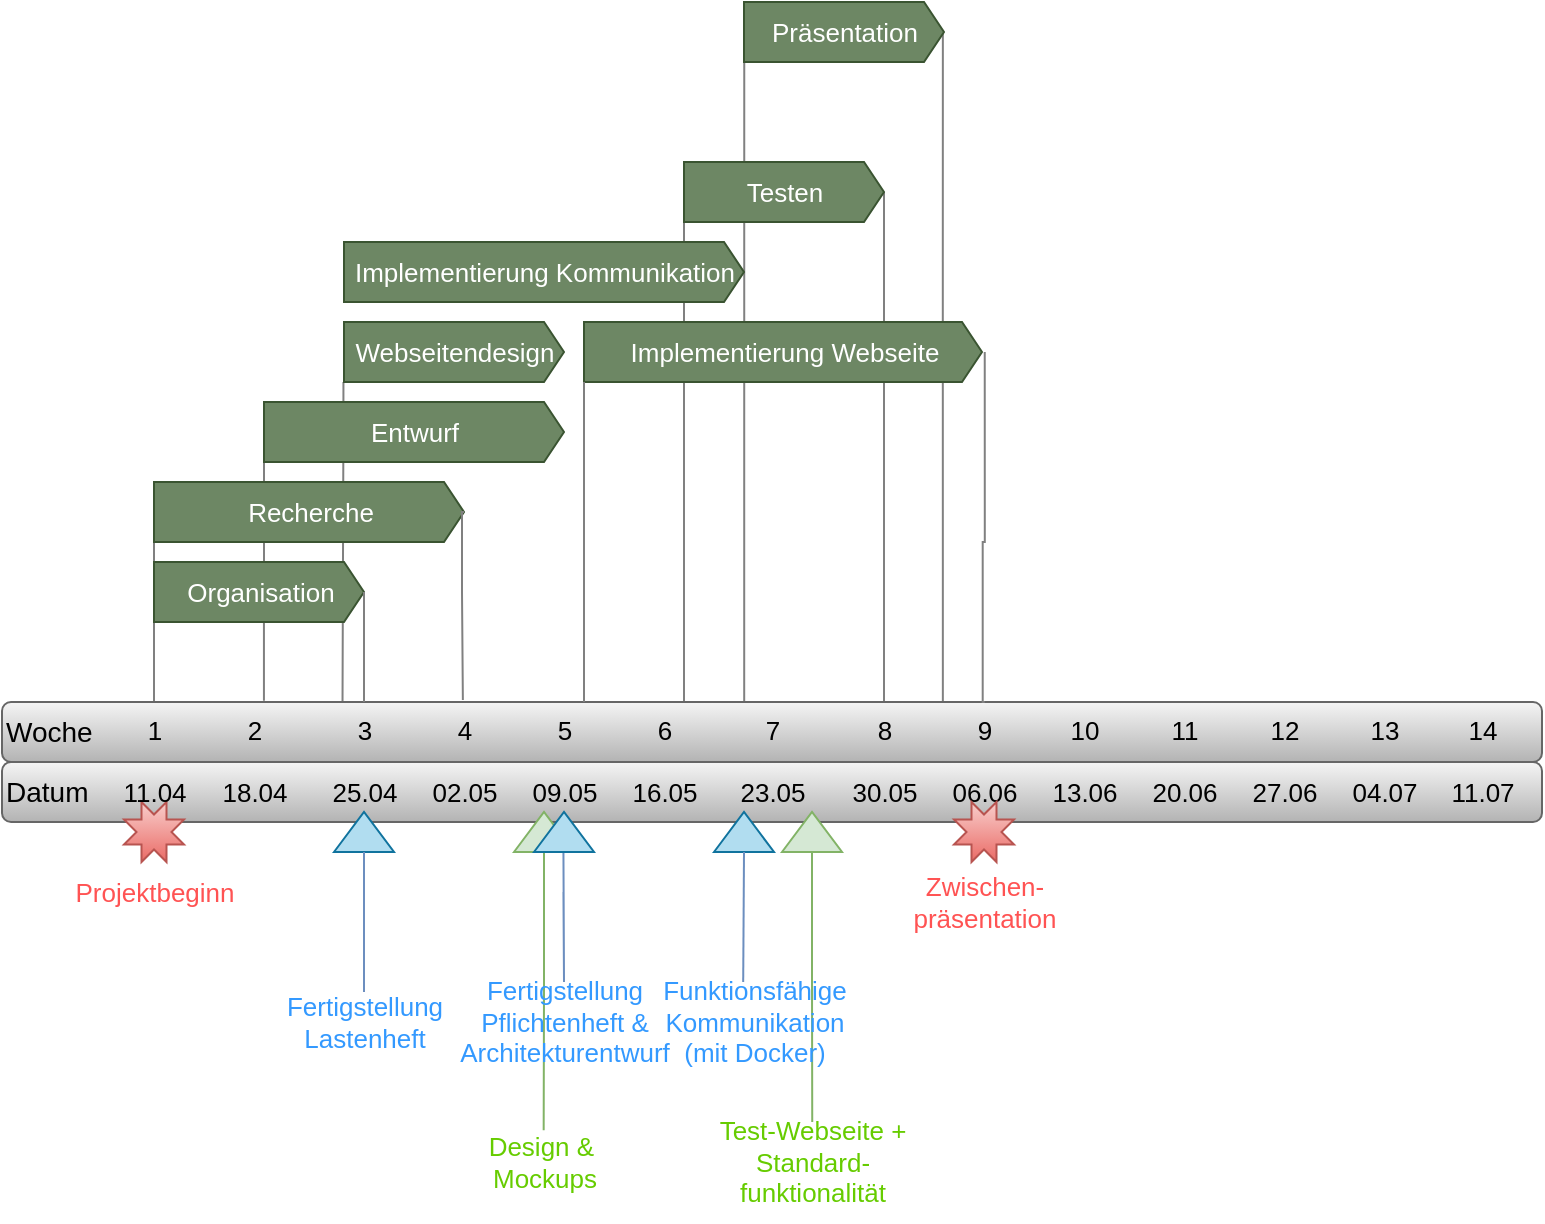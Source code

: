 <mxfile version="24.4.8" type="device">
  <diagram name="Seite-1" id="z0DCrYU8apStYery9Ikm">
    <mxGraphModel dx="993" dy="493" grid="1" gridSize="10" guides="1" tooltips="1" connect="1" arrows="1" fold="1" page="1" pageScale="1" pageWidth="827" pageHeight="1169" math="0" shadow="0">
      <root>
        <mxCell id="0" />
        <mxCell id="1" parent="0" />
        <mxCell id="UueAJWfQZIYLhgzw-uvl-111" style="edgeStyle=orthogonalEdgeStyle;rounded=0;orthogonalLoop=1;jettySize=auto;html=1;exitX=0;exitY=0.5;exitDx=0;exitDy=0;entryX=0.498;entryY=0.104;entryDx=0;entryDy=0;entryPerimeter=0;endArrow=none;endFill=0;fillColor=#d5e8d4;strokeColor=#82b366;fontSize=13;" edge="1" parent="1" source="UueAJWfQZIYLhgzw-uvl-174" target="UueAJWfQZIYLhgzw-uvl-178">
          <mxGeometry relative="1" as="geometry" />
        </mxCell>
        <mxCell id="UueAJWfQZIYLhgzw-uvl-112" style="edgeStyle=orthogonalEdgeStyle;rounded=0;orthogonalLoop=1;jettySize=auto;html=1;exitX=0;exitY=0.5;exitDx=0;exitDy=0;entryX=0.501;entryY=0.167;entryDx=0;entryDy=0;entryPerimeter=0;endArrow=none;endFill=0;fillColor=#d5e8d4;strokeColor=#82b366;fontSize=13;" edge="1" parent="1" source="UueAJWfQZIYLhgzw-uvl-173" target="UueAJWfQZIYLhgzw-uvl-175">
          <mxGeometry relative="1" as="geometry" />
        </mxCell>
        <mxCell id="UueAJWfQZIYLhgzw-uvl-113" style="edgeStyle=orthogonalEdgeStyle;rounded=0;orthogonalLoop=1;jettySize=auto;html=1;entryX=0.583;entryY=-0.011;entryDx=0;entryDy=0;entryPerimeter=0;startArrow=none;startFill=0;endArrow=none;endFill=0;strokeColor=#808080;exitX=0;exitY=0;exitDx=0;exitDy=30;exitPerimeter=0;" edge="1" parent="1" source="UueAJWfQZIYLhgzw-uvl-149">
          <mxGeometry relative="1" as="geometry">
            <mxPoint x="521" y="940" as="sourcePoint" />
            <mxPoint x="520.71" y="1070" as="targetPoint" />
            <Array as="points">
              <mxPoint x="581" y="1070" />
            </Array>
          </mxGeometry>
        </mxCell>
        <mxCell id="UueAJWfQZIYLhgzw-uvl-114" style="edgeStyle=orthogonalEdgeStyle;rounded=0;orthogonalLoop=1;jettySize=auto;html=1;entryX=0.583;entryY=-0.011;entryDx=0;entryDy=0;entryPerimeter=0;startArrow=none;startFill=0;endArrow=none;endFill=0;strokeColor=#808080;exitX=1;exitY=0.5;exitDx=0;exitDy=0;exitPerimeter=0;" edge="1" parent="1" source="UueAJWfQZIYLhgzw-uvl-149">
          <mxGeometry relative="1" as="geometry">
            <mxPoint x="681" y="830" as="sourcePoint" />
            <mxPoint x="681" y="1070" as="targetPoint" />
            <Array as="points">
              <mxPoint x="681" y="880" />
              <mxPoint x="681" y="880" />
            </Array>
          </mxGeometry>
        </mxCell>
        <mxCell id="UueAJWfQZIYLhgzw-uvl-118" style="edgeStyle=orthogonalEdgeStyle;rounded=0;orthogonalLoop=1;jettySize=auto;html=1;entryX=0.583;entryY=-0.011;entryDx=0;entryDy=0;entryPerimeter=0;startArrow=none;startFill=0;endArrow=none;endFill=0;strokeColor=#808080;exitX=1;exitY=0.5;exitDx=0;exitDy=0;exitPerimeter=0;" edge="1" parent="1">
          <mxGeometry relative="1" as="geometry">
            <mxPoint x="710.43" y="735" as="sourcePoint" />
            <mxPoint x="710.43" y="1070" as="targetPoint" />
            <Array as="points">
              <mxPoint x="710.43" y="850" />
              <mxPoint x="710.43" y="850" />
            </Array>
          </mxGeometry>
        </mxCell>
        <mxCell id="UueAJWfQZIYLhgzw-uvl-119" style="edgeStyle=orthogonalEdgeStyle;rounded=0;orthogonalLoop=1;jettySize=auto;html=1;entryX=0.993;entryY=0.017;entryDx=0;entryDy=0;entryPerimeter=0;startArrow=none;startFill=0;endArrow=none;endFill=0;strokeColor=#808080;exitX=0;exitY=0;exitDx=0;exitDy=30;exitPerimeter=0;" edge="1" parent="1">
          <mxGeometry relative="1" as="geometry">
            <mxPoint x="611.13" y="750" as="sourcePoint" />
            <mxPoint x="610.71" y="1071.02" as="targetPoint" />
            <Array as="points">
              <mxPoint x="611.13" y="1070" />
            </Array>
          </mxGeometry>
        </mxCell>
        <mxCell id="UueAJWfQZIYLhgzw-uvl-120" style="edgeStyle=orthogonalEdgeStyle;rounded=0;orthogonalLoop=1;jettySize=auto;html=1;entryX=0.321;entryY=-0.002;entryDx=0;entryDy=0;entryPerimeter=0;startArrow=none;startFill=0;endArrow=none;endFill=0;strokeColor=#808080;exitX=1;exitY=0.5;exitDx=0;exitDy=0;exitPerimeter=0;" edge="1" parent="1" target="UueAJWfQZIYLhgzw-uvl-130">
          <mxGeometry relative="1" as="geometry">
            <mxPoint x="410.72" y="910" as="sourcePoint" />
            <mxPoint x="410.43" y="1045" as="targetPoint" />
            <Array as="points">
              <mxPoint x="411" y="936" />
            </Array>
          </mxGeometry>
        </mxCell>
        <mxCell id="UueAJWfQZIYLhgzw-uvl-121" style="edgeStyle=orthogonalEdgeStyle;rounded=0;orthogonalLoop=1;jettySize=auto;html=1;entryX=0.583;entryY=-0.011;entryDx=0;entryDy=0;entryPerimeter=0;startArrow=none;startFill=0;endArrow=none;endFill=0;exitX=0;exitY=0;exitDx=0;exitDy=30;exitPerimeter=0;strokeColor=#808080;" edge="1" parent="1" source="UueAJWfQZIYLhgzw-uvl-139">
          <mxGeometry relative="1" as="geometry">
            <mxPoint x="316" y="1014.97" as="sourcePoint" />
            <mxPoint x="316" y="1069.97" as="targetPoint" />
            <Array as="points" />
          </mxGeometry>
        </mxCell>
        <mxCell id="UueAJWfQZIYLhgzw-uvl-122" style="edgeStyle=orthogonalEdgeStyle;rounded=0;orthogonalLoop=1;jettySize=auto;html=1;exitX=0;exitY=0;exitDx=0;exitDy=30;exitPerimeter=0;entryX=0.583;entryY=-0.011;entryDx=0;entryDy=0;entryPerimeter=0;startArrow=none;startFill=0;endArrow=none;endFill=0;strokeColor=#808080;" edge="1" parent="1" source="UueAJWfQZIYLhgzw-uvl-141" target="UueAJWfQZIYLhgzw-uvl-129">
          <mxGeometry relative="1" as="geometry" />
        </mxCell>
        <mxCell id="UueAJWfQZIYLhgzw-uvl-123" value="&lt;div style=&quot;font-size: 13px;&quot; align=&quot;left&quot;&gt;&lt;font style=&quot;font-size: 14px;&quot;&gt;Woche&lt;/font&gt;&lt;/div&gt;" style="rounded=1;whiteSpace=wrap;html=1;align=left;strokeColor=#666666;fillColor=#f5f5f5;gradientColor=#b3b3b3;" vertex="1" parent="1">
          <mxGeometry x="240" y="1070" width="770" height="30" as="geometry" />
        </mxCell>
        <mxCell id="UueAJWfQZIYLhgzw-uvl-124" value="&lt;div style=&quot;font-size: 13px;&quot; align=&quot;left&quot;&gt;&lt;font style=&quot;font-size: 14px;&quot;&gt;Datum&lt;/font&gt;&lt;/div&gt;" style="rounded=1;whiteSpace=wrap;html=1;align=left;fillColor=#f5f5f5;strokeColor=#666666;gradientColor=#b3b3b3;" vertex="1" parent="1">
          <mxGeometry x="240" y="1100" width="770" height="30" as="geometry" />
        </mxCell>
        <mxCell id="UueAJWfQZIYLhgzw-uvl-125" value="" style="verticalLabelPosition=bottom;verticalAlign=top;html=1;shape=mxgraph.basic.8_point_star;fillColor=#f8cecc;gradientColor=#ea6b66;strokeColor=#b85450;" vertex="1" parent="1">
          <mxGeometry x="301" y="1120" width="30" height="30" as="geometry" />
        </mxCell>
        <mxCell id="UueAJWfQZIYLhgzw-uvl-127" value="&lt;div style=&quot;font-size: 13px;&quot;&gt;&lt;font style=&quot;font-size: 13px;&quot;&gt;1&lt;/font&gt;&lt;/div&gt;&lt;div style=&quot;font-size: 13px;&quot;&gt;&lt;font style=&quot;font-size: 13px;&quot;&gt;&lt;br&gt;&lt;/font&gt;&lt;/div&gt;&lt;div style=&quot;font-size: 13px;&quot;&gt;&lt;font style=&quot;font-size: 13px;&quot;&gt;11.04&lt;/font&gt;&lt;br&gt;&lt;/div&gt;" style="text;html=1;align=center;verticalAlign=middle;resizable=0;points=[];autosize=1;strokeColor=none;fillColor=none;" vertex="1" parent="1">
          <mxGeometry x="291" y="1070" width="50" height="60" as="geometry" />
        </mxCell>
        <mxCell id="UueAJWfQZIYLhgzw-uvl-128" value="&lt;font color=&quot;#ff5353&quot; style=&quot;font-size: 13px;&quot;&gt;Projektbeginn&lt;/font&gt;" style="text;html=1;align=center;verticalAlign=middle;resizable=0;points=[];autosize=1;strokeColor=none;fillColor=none;fontSize=13;" vertex="1" parent="1">
          <mxGeometry x="266" y="1150" width="100" height="30" as="geometry" />
        </mxCell>
        <mxCell id="UueAJWfQZIYLhgzw-uvl-129" value="&lt;div style=&quot;font-size: 13px;&quot;&gt;&lt;font style=&quot;font-size: 13px;&quot;&gt;2&lt;br&gt;&lt;/font&gt;&lt;/div&gt;&lt;div style=&quot;font-size: 13px;&quot;&gt;&lt;font style=&quot;font-size: 13px;&quot;&gt;&lt;br&gt;&lt;/font&gt;&lt;/div&gt;&lt;div style=&quot;font-size: 13px;&quot;&gt;&lt;font style=&quot;font-size: 13px;&quot;&gt;18.04&lt;/font&gt;&lt;br&gt;&lt;/div&gt;" style="text;html=1;align=center;verticalAlign=middle;resizable=0;points=[];autosize=1;strokeColor=none;fillColor=none;" vertex="1" parent="1">
          <mxGeometry x="336" y="1070" width="60" height="60" as="geometry" />
        </mxCell>
        <mxCell id="UueAJWfQZIYLhgzw-uvl-130" value="&lt;div style=&quot;font-size: 13px;&quot;&gt;&lt;font style=&quot;font-size: 13px;&quot;&gt;3&lt;/font&gt;&lt;/div&gt;&lt;div style=&quot;font-size: 13px;&quot;&gt;&lt;font style=&quot;font-size: 13px;&quot;&gt;&lt;br&gt;&lt;/font&gt;&lt;/div&gt;&lt;div style=&quot;font-size: 13px;&quot;&gt;&lt;font style=&quot;font-size: 13px;&quot;&gt;&lt;font style=&quot;font-size: 13px;&quot;&gt;25.04&lt;/font&gt;&lt;font style=&quot;font-size: 13px;&quot;&gt;&lt;br&gt;&lt;/font&gt;&lt;/font&gt;&lt;/div&gt;" style="text;html=1;align=center;verticalAlign=middle;resizable=0;points=[];autosize=1;strokeColor=none;fillColor=none;" vertex="1" parent="1">
          <mxGeometry x="391" y="1070" width="60" height="60" as="geometry" />
        </mxCell>
        <mxCell id="UueAJWfQZIYLhgzw-uvl-131" value="&lt;div style=&quot;font-size: 13px;&quot;&gt;&lt;font style=&quot;font-size: 13px;&quot;&gt;4&lt;/font&gt;&lt;/div&gt;&lt;div style=&quot;font-size: 13px;&quot;&gt;&lt;font style=&quot;font-size: 13px;&quot;&gt;&lt;br&gt;&lt;/font&gt;&lt;/div&gt;&lt;div style=&quot;font-size: 13px;&quot;&gt;&lt;font style=&quot;font-size: 13px;&quot;&gt;&lt;font style=&quot;font-size: 13px;&quot;&gt;02.05&lt;/font&gt;&lt;font style=&quot;font-size: 13px;&quot;&gt;&lt;br&gt;&lt;/font&gt;&lt;/font&gt;&lt;/div&gt;" style="text;html=1;align=center;verticalAlign=middle;resizable=0;points=[];autosize=1;strokeColor=none;fillColor=none;" vertex="1" parent="1">
          <mxGeometry x="441" y="1070" width="60" height="60" as="geometry" />
        </mxCell>
        <mxCell id="UueAJWfQZIYLhgzw-uvl-132" value="&lt;div style=&quot;font-size: 13px;&quot;&gt;&lt;font style=&quot;font-size: 13px;&quot;&gt;5&lt;/font&gt;&lt;/div&gt;&lt;div style=&quot;font-size: 13px;&quot;&gt;&lt;font style=&quot;font-size: 13px;&quot;&gt;&lt;br&gt;&lt;/font&gt;&lt;/div&gt;&lt;div style=&quot;font-size: 13px;&quot;&gt;&lt;font style=&quot;font-size: 13px;&quot;&gt;&lt;font style=&quot;font-size: 13px;&quot;&gt;09.05&lt;/font&gt;&lt;font style=&quot;font-size: 13px;&quot;&gt;&lt;br&gt;&lt;/font&gt;&lt;/font&gt;&lt;/div&gt;" style="text;html=1;align=center;verticalAlign=middle;resizable=0;points=[];autosize=1;strokeColor=none;fillColor=none;" vertex="1" parent="1">
          <mxGeometry x="491" y="1070" width="60" height="60" as="geometry" />
        </mxCell>
        <mxCell id="UueAJWfQZIYLhgzw-uvl-133" value="&lt;font style=&quot;font-size: 13px;&quot;&gt;6&lt;/font&gt;&lt;br&gt;&lt;div style=&quot;font-size: 13px;&quot;&gt;&lt;font style=&quot;font-size: 13px;&quot;&gt;&lt;br&gt;&lt;/font&gt;&lt;/div&gt;&lt;div style=&quot;font-size: 13px;&quot;&gt;&lt;font style=&quot;font-size: 13px;&quot;&gt;&lt;font style=&quot;font-size: 13px;&quot;&gt;16.05&lt;/font&gt;&lt;font style=&quot;font-size: 13px;&quot;&gt;&lt;br&gt;&lt;/font&gt;&lt;/font&gt;&lt;/div&gt;" style="text;html=1;align=center;verticalAlign=middle;resizable=0;points=[];autosize=1;strokeColor=none;fillColor=none;" vertex="1" parent="1">
          <mxGeometry x="541" y="1070" width="60" height="60" as="geometry" />
        </mxCell>
        <mxCell id="UueAJWfQZIYLhgzw-uvl-134" value="&lt;div style=&quot;font-size: 13px;&quot;&gt;7&lt;br&gt;&lt;/div&gt;&lt;div style=&quot;font-size: 13px;&quot;&gt;&lt;font style=&quot;font-size: 13px;&quot;&gt;&lt;br&gt;&lt;/font&gt;&lt;/div&gt;&lt;div style=&quot;font-size: 13px;&quot;&gt;&lt;font style=&quot;font-size: 13px;&quot;&gt;&lt;font style=&quot;font-size: 13px;&quot;&gt;23.05&lt;/font&gt;&lt;font style=&quot;font-size: 13px;&quot;&gt;&lt;br&gt;&lt;/font&gt;&lt;/font&gt;&lt;/div&gt;" style="text;html=1;align=center;verticalAlign=middle;resizable=0;points=[];autosize=1;strokeColor=none;fillColor=none;" vertex="1" parent="1">
          <mxGeometry x="595" y="1070" width="60" height="60" as="geometry" />
        </mxCell>
        <mxCell id="UueAJWfQZIYLhgzw-uvl-135" value="&lt;div style=&quot;font-size: 13px;&quot;&gt;&lt;font style=&quot;font-size: 13px;&quot;&gt;8&lt;/font&gt;&lt;/div&gt;&lt;div style=&quot;font-size: 13px;&quot;&gt;&lt;font style=&quot;font-size: 13px;&quot;&gt;&lt;br&gt;&lt;/font&gt;&lt;/div&gt;&lt;div style=&quot;font-size: 13px;&quot;&gt;&lt;font style=&quot;font-size: 13px;&quot;&gt;&lt;font style=&quot;font-size: 13px;&quot;&gt;30.05&lt;/font&gt;&lt;font style=&quot;font-size: 13px;&quot;&gt;&lt;br&gt;&lt;/font&gt;&lt;/font&gt;&lt;/div&gt;" style="text;html=1;align=center;verticalAlign=middle;resizable=0;points=[];autosize=1;strokeColor=none;fillColor=none;" vertex="1" parent="1">
          <mxGeometry x="651" y="1070" width="60" height="60" as="geometry" />
        </mxCell>
        <mxCell id="UueAJWfQZIYLhgzw-uvl-136" value="&lt;div style=&quot;font-size: 13px;&quot;&gt;&lt;font style=&quot;font-size: 13px;&quot;&gt;9&lt;/font&gt;&lt;/div&gt;&lt;div style=&quot;font-size: 13px;&quot;&gt;&lt;font style=&quot;font-size: 13px;&quot;&gt;&lt;br&gt;&lt;/font&gt;&lt;/div&gt;&lt;div style=&quot;font-size: 13px;&quot;&gt;&lt;font style=&quot;font-size: 13px;&quot;&gt;&lt;font style=&quot;font-size: 13px;&quot;&gt;06.06&lt;/font&gt;&lt;font style=&quot;font-size: 13px;&quot;&gt;&lt;br&gt;&lt;/font&gt;&lt;/font&gt;&lt;/div&gt;" style="text;html=1;align=center;verticalAlign=middle;resizable=0;points=[];autosize=1;strokeColor=none;fillColor=none;" vertex="1" parent="1">
          <mxGeometry x="701" y="1070" width="60" height="60" as="geometry" />
        </mxCell>
        <mxCell id="UueAJWfQZIYLhgzw-uvl-137" value="&lt;div style=&quot;font-size: 13px;&quot;&gt;&lt;font style=&quot;font-size: 13px;&quot;&gt;10&lt;/font&gt;&lt;/div&gt;&lt;div style=&quot;font-size: 13px;&quot;&gt;&lt;font style=&quot;font-size: 13px;&quot;&gt;&lt;br&gt;&lt;/font&gt;&lt;/div&gt;&lt;div style=&quot;font-size: 13px;&quot;&gt;&lt;font style=&quot;font-size: 13px;&quot;&gt;&lt;font style=&quot;font-size: 13px;&quot;&gt;13.06&lt;/font&gt;&lt;font style=&quot;font-size: 13px;&quot;&gt;&lt;br&gt;&lt;/font&gt;&lt;/font&gt;&lt;/div&gt;" style="text;html=1;align=center;verticalAlign=middle;resizable=0;points=[];autosize=1;strokeColor=none;fillColor=none;" vertex="1" parent="1">
          <mxGeometry x="751" y="1070" width="60" height="60" as="geometry" />
        </mxCell>
        <mxCell id="UueAJWfQZIYLhgzw-uvl-138" value="" style="verticalLabelPosition=bottom;verticalAlign=top;html=1;shape=mxgraph.basic.8_point_star;fillColor=#f8cecc;gradientColor=#ea6b66;strokeColor=#b85450;" vertex="1" parent="1">
          <mxGeometry x="716" y="1120" width="30" height="30" as="geometry" />
        </mxCell>
        <mxCell id="UueAJWfQZIYLhgzw-uvl-139" value="Recherche" style="html=1;shadow=0;dashed=0;align=center;verticalAlign=middle;shape=mxgraph.arrows2.arrow;dy=0;dx=10;notch=0;fillColor=#6d8764;fontColor=#ffffff;strokeColor=#3A5431;fontSize=13;" vertex="1" parent="1">
          <mxGeometry x="316" y="960" width="155" height="30" as="geometry" />
        </mxCell>
        <mxCell id="UueAJWfQZIYLhgzw-uvl-140" value="Organisation" style="html=1;shadow=0;dashed=0;align=center;verticalAlign=middle;shape=mxgraph.arrows2.arrow;dy=0;dx=10;notch=0;fillColor=#6d8764;fontColor=#ffffff;strokeColor=#3A5431;fontSize=13;" vertex="1" parent="1">
          <mxGeometry x="316" y="1000" width="105" height="30" as="geometry" />
        </mxCell>
        <mxCell id="UueAJWfQZIYLhgzw-uvl-141" value="Entwurf" style="html=1;shadow=0;dashed=0;align=center;verticalAlign=middle;shape=mxgraph.arrows2.arrow;dy=0;dx=10;notch=0;fillColor=#6d8764;fontColor=#ffffff;strokeColor=#3A5431;fontSize=13;" vertex="1" parent="1">
          <mxGeometry x="371" y="920" width="150" height="30" as="geometry" />
        </mxCell>
        <mxCell id="UueAJWfQZIYLhgzw-uvl-142" style="edgeStyle=orthogonalEdgeStyle;rounded=0;orthogonalLoop=1;jettySize=auto;html=1;entryX=0.583;entryY=-0.011;entryDx=0;entryDy=0;entryPerimeter=0;startArrow=none;startFill=0;endArrow=none;endFill=0;strokeColor=#808080;exitX=1;exitY=0.5;exitDx=0;exitDy=0;exitPerimeter=0;" edge="1" parent="1" source="UueAJWfQZIYLhgzw-uvl-139">
          <mxGeometry relative="1" as="geometry">
            <mxPoint x="470" y="1020" as="sourcePoint" />
            <mxPoint x="470.43" y="1069" as="targetPoint" />
            <Array as="points">
              <mxPoint x="470" y="1015" />
              <mxPoint x="470" y="1050" />
            </Array>
          </mxGeometry>
        </mxCell>
        <mxCell id="UueAJWfQZIYLhgzw-uvl-143" style="edgeStyle=orthogonalEdgeStyle;rounded=0;orthogonalLoop=1;jettySize=auto;html=1;startArrow=none;startFill=0;endArrow=none;endFill=0;exitX=1;exitY=0.5;exitDx=0;exitDy=0;exitPerimeter=0;strokeColor=#808080;" edge="1" parent="1" source="UueAJWfQZIYLhgzw-uvl-140">
          <mxGeometry relative="1" as="geometry">
            <mxPoint x="421" y="1010" as="sourcePoint" />
            <mxPoint x="421" y="1070" as="targetPoint" />
            <Array as="points">
              <mxPoint x="421" y="1030" />
              <mxPoint x="421" y="1030" />
            </Array>
          </mxGeometry>
        </mxCell>
        <mxCell id="UueAJWfQZIYLhgzw-uvl-144" value="" style="triangle;whiteSpace=wrap;html=1;rotation=-90;fillColor=#b1ddf0;strokeColor=#10739e;" vertex="1" parent="1">
          <mxGeometry x="411" y="1120" width="20" height="30" as="geometry" />
        </mxCell>
        <mxCell id="UueAJWfQZIYLhgzw-uvl-145" value="Implementierung Kommunikation" style="html=1;shadow=0;dashed=0;align=center;verticalAlign=middle;shape=mxgraph.arrows2.arrow;dy=0;dx=10;notch=0;fillColor=#6d8764;fontColor=#ffffff;strokeColor=#3A5431;fontSize=13;" vertex="1" parent="1">
          <mxGeometry x="411" y="840" width="200" height="30" as="geometry" />
        </mxCell>
        <mxCell id="UueAJWfQZIYLhgzw-uvl-147" value="Webseitendesign" style="html=1;shadow=0;dashed=0;align=center;verticalAlign=middle;shape=mxgraph.arrows2.arrow;dy=0;dx=10;notch=0;fillColor=#6d8764;fontColor=#ffffff;strokeColor=#3A5431;fontSize=13;" vertex="1" parent="1">
          <mxGeometry x="411" y="880" width="110" height="30" as="geometry" />
        </mxCell>
        <mxCell id="UueAJWfQZIYLhgzw-uvl-148" value="Präsentation" style="html=1;shadow=0;dashed=0;align=center;verticalAlign=middle;shape=mxgraph.arrows2.arrow;dy=0;dx=10;notch=0;fillColor=#6d8764;fontColor=#ffffff;strokeColor=#3A5431;fontSize=13;" vertex="1" parent="1">
          <mxGeometry x="611" y="720" width="100" height="30" as="geometry" />
        </mxCell>
        <mxCell id="UueAJWfQZIYLhgzw-uvl-149" value="Testen" style="html=1;shadow=0;dashed=0;align=center;verticalAlign=middle;shape=mxgraph.arrows2.arrow;dy=0;dx=10;notch=0;fillColor=#6d8764;fontColor=#ffffff;strokeColor=#3A5431;fontSize=13;" vertex="1" parent="1">
          <mxGeometry x="581" y="800" width="100" height="30" as="geometry" />
        </mxCell>
        <mxCell id="UueAJWfQZIYLhgzw-uvl-150" value="Implementierung Webseite" style="html=1;shadow=0;dashed=0;align=center;verticalAlign=middle;shape=mxgraph.arrows2.arrow;dy=0;dx=10;notch=0;fillColor=#6d8764;fontColor=#ffffff;strokeColor=#3A5431;fontSize=13;" vertex="1" parent="1">
          <mxGeometry x="531" y="880" width="199" height="30" as="geometry" />
        </mxCell>
        <mxCell id="UueAJWfQZIYLhgzw-uvl-151" style="edgeStyle=orthogonalEdgeStyle;rounded=0;orthogonalLoop=1;jettySize=auto;html=1;entryX=0.583;entryY=-0.011;entryDx=0;entryDy=0;entryPerimeter=0;startArrow=none;startFill=0;endArrow=none;endFill=0;strokeColor=#808080;" edge="1" parent="1">
          <mxGeometry relative="1" as="geometry">
            <mxPoint x="531" y="910" as="sourcePoint" />
            <mxPoint x="531" y="1070" as="targetPoint" />
            <Array as="points">
              <mxPoint x="531.29" y="961" />
            </Array>
          </mxGeometry>
        </mxCell>
        <mxCell id="UueAJWfQZIYLhgzw-uvl-154" value="&lt;div style=&quot;font-size: 13px;&quot;&gt;&lt;font style=&quot;font-size: 13px;&quot;&gt;11&lt;/font&gt;&lt;/div&gt;&lt;div style=&quot;font-size: 13px;&quot;&gt;&lt;font style=&quot;font-size: 13px;&quot;&gt;&lt;br&gt;&lt;/font&gt;&lt;/div&gt;&lt;div style=&quot;font-size: 13px;&quot;&gt;&lt;font style=&quot;font-size: 13px;&quot;&gt;&lt;font style=&quot;font-size: 13px;&quot;&gt;20.06&lt;/font&gt;&lt;font style=&quot;font-size: 13px;&quot;&gt;&lt;br&gt;&lt;/font&gt;&lt;/font&gt;&lt;/div&gt;" style="text;html=1;align=center;verticalAlign=middle;resizable=0;points=[];autosize=1;strokeColor=none;fillColor=none;" vertex="1" parent="1">
          <mxGeometry x="801" y="1070" width="60" height="60" as="geometry" />
        </mxCell>
        <mxCell id="UueAJWfQZIYLhgzw-uvl-155" value="&lt;div style=&quot;font-size: 13px;&quot;&gt;&lt;font style=&quot;font-size: 13px;&quot;&gt;12&lt;/font&gt;&lt;/div&gt;&lt;div style=&quot;font-size: 13px;&quot;&gt;&lt;font style=&quot;font-size: 13px;&quot;&gt;&lt;br&gt;&lt;/font&gt;&lt;/div&gt;&lt;div style=&quot;font-size: 13px;&quot;&gt;&lt;font style=&quot;font-size: 13px;&quot;&gt;&lt;font style=&quot;font-size: 13px;&quot;&gt;27.06&lt;/font&gt;&lt;font style=&quot;font-size: 13px;&quot;&gt;&lt;br&gt;&lt;/font&gt;&lt;/font&gt;&lt;/div&gt;" style="text;html=1;align=center;verticalAlign=middle;resizable=0;points=[];autosize=1;strokeColor=none;fillColor=none;" vertex="1" parent="1">
          <mxGeometry x="851" y="1070" width="60" height="60" as="geometry" />
        </mxCell>
        <mxCell id="UueAJWfQZIYLhgzw-uvl-156" value="&lt;div style=&quot;font-size: 13px;&quot;&gt;&lt;font style=&quot;font-size: 13px;&quot;&gt;13&lt;/font&gt;&lt;/div&gt;&lt;div style=&quot;font-size: 13px;&quot;&gt;&lt;font style=&quot;font-size: 13px;&quot;&gt;&lt;br&gt;&lt;/font&gt;&lt;/div&gt;&lt;div style=&quot;font-size: 13px;&quot;&gt;&lt;font style=&quot;font-size: 13px;&quot;&gt;&lt;font style=&quot;font-size: 13px;&quot;&gt;04.07&lt;/font&gt;&lt;font style=&quot;font-size: 13px;&quot;&gt;&lt;br&gt;&lt;/font&gt;&lt;/font&gt;&lt;/div&gt;" style="text;html=1;align=center;verticalAlign=middle;resizable=0;points=[];autosize=1;strokeColor=none;fillColor=none;" vertex="1" parent="1">
          <mxGeometry x="901" y="1070" width="60" height="60" as="geometry" />
        </mxCell>
        <mxCell id="UueAJWfQZIYLhgzw-uvl-157" value="&lt;div style=&quot;font-size: 13px;&quot;&gt;&lt;font style=&quot;font-size: 13px;&quot;&gt;14&lt;/font&gt;&lt;/div&gt;&lt;div style=&quot;font-size: 13px;&quot;&gt;&lt;font style=&quot;font-size: 13px;&quot;&gt;&lt;br&gt;&lt;/font&gt;&lt;/div&gt;&lt;div style=&quot;font-size: 13px;&quot;&gt;&lt;font style=&quot;font-size: 13px;&quot;&gt;&lt;font style=&quot;font-size: 13px;&quot;&gt;11.07&lt;/font&gt;&lt;font style=&quot;font-size: 13px;&quot;&gt;&lt;br&gt;&lt;/font&gt;&lt;/font&gt;&lt;/div&gt;" style="text;html=1;align=center;verticalAlign=middle;resizable=0;points=[];autosize=1;strokeColor=none;fillColor=none;" vertex="1" parent="1">
          <mxGeometry x="955" y="1070" width="50" height="60" as="geometry" />
        </mxCell>
        <mxCell id="UueAJWfQZIYLhgzw-uvl-161" value="" style="triangle;whiteSpace=wrap;html=1;rotation=-90;fillColor=#b1ddf0;strokeColor=#10739e;" vertex="1" parent="1">
          <mxGeometry x="601" y="1120" width="20" height="30" as="geometry" />
        </mxCell>
        <mxCell id="UueAJWfQZIYLhgzw-uvl-162" style="edgeStyle=orthogonalEdgeStyle;rounded=0;orthogonalLoop=1;jettySize=auto;html=1;entryX=0.583;entryY=-0.011;entryDx=0;entryDy=0;entryPerimeter=0;startArrow=none;startFill=0;endArrow=none;endFill=0;strokeColor=#808080;exitX=1;exitY=0.5;exitDx=0;exitDy=0;exitPerimeter=0;" edge="1" parent="1">
          <mxGeometry relative="1" as="geometry">
            <mxPoint x="731.37" y="895" as="sourcePoint" />
            <mxPoint x="731.37" y="1070" as="targetPoint" />
            <Array as="points">
              <mxPoint x="730.37" y="990" />
            </Array>
          </mxGeometry>
        </mxCell>
        <mxCell id="UueAJWfQZIYLhgzw-uvl-163" value="&lt;div style=&quot;font-size: 13px;&quot;&gt;&lt;font color=&quot;#3399ff&quot; style=&quot;font-size: 13px;&quot;&gt;Fertigstellung&lt;/font&gt;&lt;/div&gt;&lt;div style=&quot;font-size: 13px;&quot;&gt;&lt;font color=&quot;#3399ff&quot; style=&quot;font-size: 13px;&quot;&gt;Lastenheft&lt;br style=&quot;font-size: 13px;&quot;&gt;&lt;/font&gt;&lt;/div&gt;" style="text;html=1;align=center;verticalAlign=middle;resizable=0;points=[];autosize=1;strokeColor=none;fillColor=none;fontSize=13;" vertex="1" parent="1">
          <mxGeometry x="371" y="1210" width="100" height="40" as="geometry" />
        </mxCell>
        <mxCell id="UueAJWfQZIYLhgzw-uvl-164" value="&lt;div style=&quot;font-size: 13px;&quot;&gt;&lt;font color=&quot;#3399ff&quot; style=&quot;font-size: 13px;&quot;&gt;Fertigstellung&lt;/font&gt;&lt;/div&gt;&lt;div style=&quot;font-size: 13px;&quot;&gt;&lt;font color=&quot;#3399ff&quot; style=&quot;font-size: 13px;&quot;&gt;Pflichtenheft &amp;amp;&lt;/font&gt;&lt;/div&gt;&lt;div style=&quot;font-size: 13px;&quot;&gt;&lt;font color=&quot;#3399ff&quot; style=&quot;font-size: 13px;&quot;&gt;Architekturentwurf&lt;br style=&quot;font-size: 13px;&quot;&gt;&lt;/font&gt;&lt;/div&gt;" style="text;html=1;align=center;verticalAlign=middle;resizable=0;points=[];autosize=1;strokeColor=none;fillColor=none;fontSize=13;" vertex="1" parent="1">
          <mxGeometry x="456" y="1200" width="130" height="60" as="geometry" />
        </mxCell>
        <mxCell id="UueAJWfQZIYLhgzw-uvl-165" value="&lt;div style=&quot;font-size: 13px;&quot;&gt;&lt;font color=&quot;#3399ff&quot; style=&quot;font-size: 13px;&quot;&gt;Funktionsfähige&lt;/font&gt;&lt;/div&gt;&lt;div style=&quot;font-size: 13px;&quot;&gt;&lt;font color=&quot;#3399ff&quot; style=&quot;font-size: 13px;&quot;&gt;Kommunikation&lt;/font&gt;&lt;/div&gt;&lt;div style=&quot;font-size: 13px;&quot;&gt;&lt;font color=&quot;#3399ff&quot; style=&quot;font-size: 13px;&quot;&gt;(mit Docker)&lt;br style=&quot;font-size: 13px;&quot;&gt;&lt;/font&gt;&lt;/div&gt;" style="text;html=1;align=center;verticalAlign=middle;resizable=0;points=[];autosize=1;strokeColor=none;fillColor=none;fontSize=13;" vertex="1" parent="1">
          <mxGeometry x="556" y="1200" width="120" height="60" as="geometry" />
        </mxCell>
        <mxCell id="UueAJWfQZIYLhgzw-uvl-166" value="&lt;div style=&quot;font-size: 13px;&quot;&gt;&lt;font color=&quot;#ff5353&quot; style=&quot;font-size: 13px;&quot;&gt;Zwischen-&lt;/font&gt;&lt;/div&gt;&lt;div style=&quot;font-size: 13px;&quot;&gt;&lt;font color=&quot;#ff5353&quot; style=&quot;font-size: 13px;&quot;&gt;präsentation&lt;br style=&quot;font-size: 13px;&quot;&gt;&lt;/font&gt;&lt;/div&gt;" style="text;html=1;align=center;verticalAlign=middle;resizable=0;points=[];autosize=1;strokeColor=none;fillColor=none;fontSize=13;" vertex="1" parent="1">
          <mxGeometry x="681" y="1150" width="100" height="40" as="geometry" />
        </mxCell>
        <mxCell id="UueAJWfQZIYLhgzw-uvl-169" value="" style="endArrow=none;html=1;rounded=0;entryX=0;entryY=0.5;entryDx=0;entryDy=0;exitX=0.5;exitY=0.125;exitDx=0;exitDy=0;exitPerimeter=0;fillColor=#dae8fc;gradientColor=#7ea6e0;strokeColor=#6c8ebf;fontSize=13;" edge="1" parent="1" source="UueAJWfQZIYLhgzw-uvl-163" target="UueAJWfQZIYLhgzw-uvl-144">
          <mxGeometry width="50" height="50" relative="1" as="geometry">
            <mxPoint x="621" y="1090" as="sourcePoint" />
            <mxPoint x="671" y="1040" as="targetPoint" />
          </mxGeometry>
        </mxCell>
        <mxCell id="UueAJWfQZIYLhgzw-uvl-170" value="" style="endArrow=none;html=1;rounded=0;fillColor=#dae8fc;gradientColor=#7ea6e0;strokeColor=#6c8ebf;entryX=0;entryY=0.5;entryDx=0;entryDy=0;exitX=0.455;exitY=0.167;exitDx=0;exitDy=0;exitPerimeter=0;fontSize=13;" edge="1" parent="1" source="UueAJWfQZIYLhgzw-uvl-165" target="UueAJWfQZIYLhgzw-uvl-161">
          <mxGeometry width="50" height="50" relative="1" as="geometry">
            <mxPoint x="605" y="1160" as="sourcePoint" />
            <mxPoint x="571" y="1140" as="targetPoint" />
          </mxGeometry>
        </mxCell>
        <mxCell id="UueAJWfQZIYLhgzw-uvl-172" value="" style="endArrow=none;html=1;rounded=0;exitX=0.5;exitY=0.125;exitDx=0;exitDy=0;exitPerimeter=0;fillColor=#dae8fc;gradientColor=#7ea6e0;strokeColor=#6c8ebf;entryX=0;entryY=0.5;entryDx=0;entryDy=0;fontSize=13;" edge="1" parent="1">
          <mxGeometry width="50" height="50" relative="1" as="geometry">
            <mxPoint x="520.72" y="1165" as="sourcePoint" />
            <mxPoint x="520.72" y="1145" as="targetPoint" />
            <Array as="points">
              <mxPoint x="521" y="1210" />
            </Array>
          </mxGeometry>
        </mxCell>
        <mxCell id="UueAJWfQZIYLhgzw-uvl-173" value="" style="triangle;whiteSpace=wrap;html=1;rotation=-90;fillColor=#d5e8d4;strokeColor=#82b366;" vertex="1" parent="1">
          <mxGeometry x="635" y="1120" width="20" height="30" as="geometry" />
        </mxCell>
        <mxCell id="UueAJWfQZIYLhgzw-uvl-174" value="" style="triangle;whiteSpace=wrap;html=1;rotation=-90;fillColor=#d5e8d4;strokeColor=#82b366;" vertex="1" parent="1">
          <mxGeometry x="501" y="1120" width="20" height="30" as="geometry" />
        </mxCell>
        <mxCell id="UueAJWfQZIYLhgzw-uvl-175" value="&lt;div style=&quot;font-size: 13px;&quot;&gt;&lt;font color=&quot;#66cc00&quot; style=&quot;font-size: 13px;&quot;&gt;Test-Webseite +&lt;br style=&quot;font-size: 13px;&quot;&gt;&lt;/font&gt;&lt;/div&gt;&lt;div style=&quot;font-size: 13px;&quot;&gt;&lt;font color=&quot;#66cc00&quot; style=&quot;font-size: 13px;&quot;&gt;Standard-&lt;/font&gt;&lt;/div&gt;&lt;div style=&quot;font-size: 13px;&quot;&gt;&lt;font color=&quot;#66cc00&quot; style=&quot;font-size: 13px;&quot;&gt;funktionalität&lt;br style=&quot;font-size: 13px;&quot;&gt;&lt;/font&gt;&lt;/div&gt;" style="text;html=1;align=center;verticalAlign=middle;resizable=0;points=[];autosize=1;strokeColor=none;fillColor=none;fontSize=13;" vertex="1" parent="1">
          <mxGeometry x="585" y="1270" width="120" height="60" as="geometry" />
        </mxCell>
        <mxCell id="UueAJWfQZIYLhgzw-uvl-178" value="&lt;div style=&quot;font-size: 13px;&quot;&gt;&lt;font color=&quot;#66cc00&quot; style=&quot;font-size: 13px;&quot;&gt;Design &amp;amp;&amp;nbsp;&lt;/font&gt;&lt;/div&gt;&lt;div style=&quot;font-size: 13px;&quot;&gt;&lt;font color=&quot;#66cc00&quot; style=&quot;font-size: 13px;&quot;&gt;Mockups&lt;/font&gt;&lt;/div&gt;" style="text;html=1;align=center;verticalAlign=middle;resizable=0;points=[];autosize=1;strokeColor=none;fillColor=none;fontSize=13;" vertex="1" parent="1">
          <mxGeometry x="471" y="1280" width="80" height="40" as="geometry" />
        </mxCell>
        <mxCell id="UueAJWfQZIYLhgzw-uvl-179" value="" style="triangle;whiteSpace=wrap;html=1;rotation=-90;fillColor=#b1ddf0;strokeColor=#10739e;" vertex="1" parent="1">
          <mxGeometry x="511" y="1120" width="20" height="30" as="geometry" />
        </mxCell>
      </root>
    </mxGraphModel>
  </diagram>
</mxfile>
